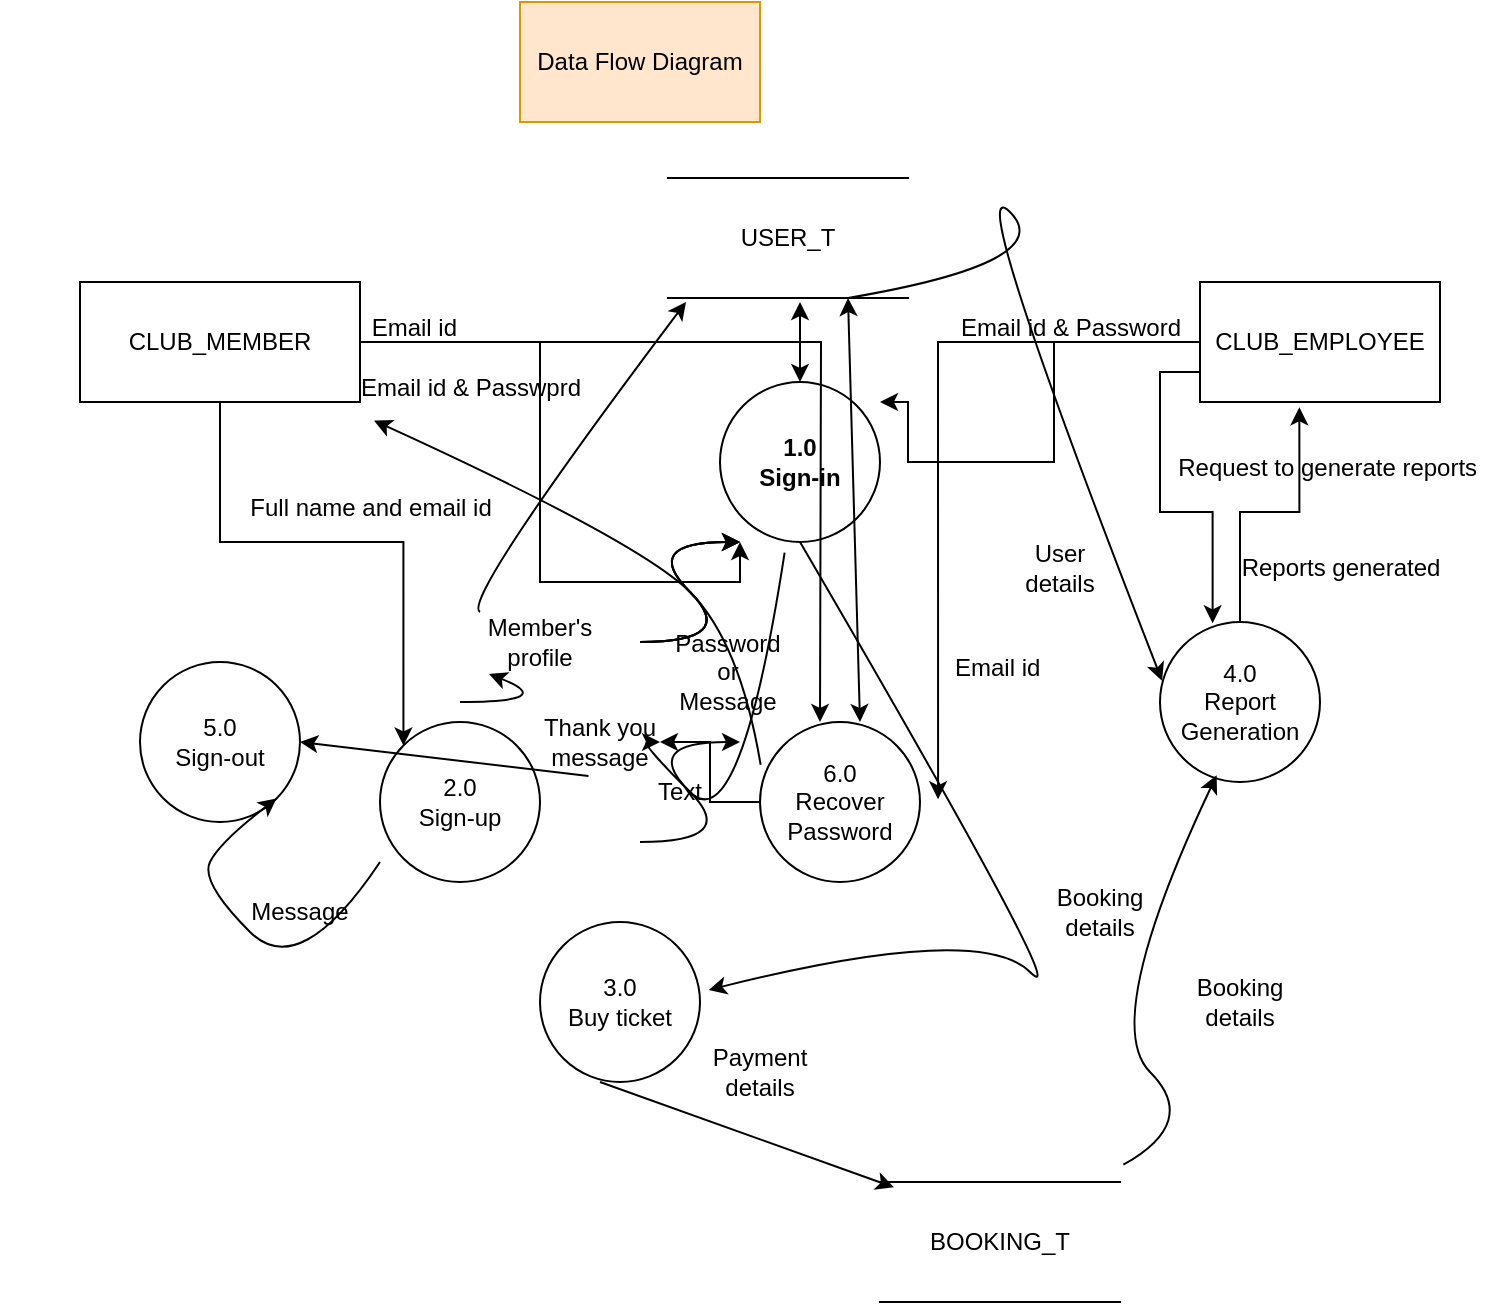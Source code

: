 <mxfile version="24.2.5" type="device">
  <diagram id="C5RBs43oDa-KdzZeNtuy" name="Page-1">
    <mxGraphModel dx="1621" dy="420" grid="1" gridSize="10" guides="1" tooltips="1" connect="1" arrows="1" fold="1" page="1" pageScale="1" pageWidth="827" pageHeight="1169" math="0" shadow="0">
      <root>
        <mxCell id="WIyWlLk6GJQsqaUBKTNV-0" />
        <mxCell id="WIyWlLk6GJQsqaUBKTNV-1" parent="WIyWlLk6GJQsqaUBKTNV-0" />
        <mxCell id="GMdwDhVzFPaifTt8WV54-0" value="&lt;b&gt;1.0&lt;/b&gt;&lt;div&gt;&lt;b&gt;Sign-in&lt;/b&gt;&lt;/div&gt;" style="ellipse;whiteSpace=wrap;html=1;aspect=fixed;" parent="WIyWlLk6GJQsqaUBKTNV-1" vertex="1">
          <mxGeometry x="320" y="320" width="80" height="80" as="geometry" />
        </mxCell>
        <mxCell id="GMdwDhVzFPaifTt8WV54-1" value="2.0&lt;div&gt;Sign-up&lt;/div&gt;" style="ellipse;whiteSpace=wrap;html=1;aspect=fixed;" parent="WIyWlLk6GJQsqaUBKTNV-1" vertex="1">
          <mxGeometry x="150" y="490" width="80" height="80" as="geometry" />
        </mxCell>
        <mxCell id="GMdwDhVzFPaifTt8WV54-2" value="3.0&lt;div&gt;Buy ticket&lt;/div&gt;" style="ellipse;whiteSpace=wrap;html=1;aspect=fixed;" parent="WIyWlLk6GJQsqaUBKTNV-1" vertex="1">
          <mxGeometry x="230" y="590" width="80" height="80" as="geometry" />
        </mxCell>
        <mxCell id="GMdwDhVzFPaifTt8WV54-3" value="4.0&lt;div&gt;Report Generation&lt;/div&gt;" style="ellipse;whiteSpace=wrap;html=1;aspect=fixed;" parent="WIyWlLk6GJQsqaUBKTNV-1" vertex="1">
          <mxGeometry x="540" y="440" width="80" height="80" as="geometry" />
        </mxCell>
        <mxCell id="GMdwDhVzFPaifTt8WV54-4" value="5.0&lt;div&gt;Sign-out&lt;/div&gt;" style="ellipse;whiteSpace=wrap;html=1;aspect=fixed;" parent="WIyWlLk6GJQsqaUBKTNV-1" vertex="1">
          <mxGeometry x="30" y="460" width="80" height="80" as="geometry" />
        </mxCell>
        <mxCell id="GMdwDhVzFPaifTt8WV54-5" value="Data Flow Diagram" style="rounded=0;whiteSpace=wrap;html=1;fillColor=#ffe6cc;strokeColor=#d79b00;" parent="WIyWlLk6GJQsqaUBKTNV-1" vertex="1">
          <mxGeometry x="220" y="130" width="120" height="60" as="geometry" />
        </mxCell>
        <mxCell id="GMdwDhVzFPaifTt8WV54-22" style="edgeStyle=orthogonalEdgeStyle;rounded=0;orthogonalLoop=1;jettySize=auto;html=1;exitX=0.5;exitY=1;exitDx=0;exitDy=0;entryX=0;entryY=0;entryDx=0;entryDy=0;" parent="WIyWlLk6GJQsqaUBKTNV-1" source="GMdwDhVzFPaifTt8WV54-6" target="GMdwDhVzFPaifTt8WV54-1" edge="1">
          <mxGeometry relative="1" as="geometry">
            <Array as="points">
              <mxPoint x="80" y="400" />
              <mxPoint x="242" y="400" />
            </Array>
          </mxGeometry>
        </mxCell>
        <mxCell id="GMdwDhVzFPaifTt8WV54-38" style="edgeStyle=orthogonalEdgeStyle;rounded=0;orthogonalLoop=1;jettySize=auto;html=1;" parent="WIyWlLk6GJQsqaUBKTNV-1" source="GMdwDhVzFPaifTt8WV54-6" edge="1">
          <mxGeometry relative="1" as="geometry">
            <mxPoint x="370" y="490" as="targetPoint" />
          </mxGeometry>
        </mxCell>
        <mxCell id="GMdwDhVzFPaifTt8WV54-6" value="CLUB_MEMBER" style="rounded=0;whiteSpace=wrap;html=1;" parent="WIyWlLk6GJQsqaUBKTNV-1" vertex="1">
          <mxGeometry y="270" width="140" height="60" as="geometry" />
        </mxCell>
        <mxCell id="GMdwDhVzFPaifTt8WV54-7" value="CLUB_EMPLOYEE" style="rounded=0;whiteSpace=wrap;html=1;" parent="WIyWlLk6GJQsqaUBKTNV-1" vertex="1">
          <mxGeometry x="560" y="270" width="120" height="60" as="geometry" />
        </mxCell>
        <mxCell id="GMdwDhVzFPaifTt8WV54-11" style="edgeStyle=orthogonalEdgeStyle;rounded=0;orthogonalLoop=1;jettySize=auto;html=1;exitX=1;exitY=0.5;exitDx=0;exitDy=0;entryX=0.125;entryY=1;entryDx=0;entryDy=0;entryPerimeter=0;" parent="WIyWlLk6GJQsqaUBKTNV-1" source="GMdwDhVzFPaifTt8WV54-6" target="GMdwDhVzFPaifTt8WV54-0" edge="1">
          <mxGeometry relative="1" as="geometry" />
        </mxCell>
        <mxCell id="GMdwDhVzFPaifTt8WV54-12" style="edgeStyle=orthogonalEdgeStyle;rounded=0;orthogonalLoop=1;jettySize=auto;html=1;exitX=0;exitY=0.5;exitDx=0;exitDy=0;entryX=1;entryY=0.125;entryDx=0;entryDy=0;entryPerimeter=0;" parent="WIyWlLk6GJQsqaUBKTNV-1" source="GMdwDhVzFPaifTt8WV54-7" target="GMdwDhVzFPaifTt8WV54-0" edge="1">
          <mxGeometry relative="1" as="geometry">
            <Array as="points">
              <mxPoint x="487" y="300" />
              <mxPoint x="487" y="360" />
              <mxPoint x="414" y="360" />
            </Array>
          </mxGeometry>
        </mxCell>
        <mxCell id="GMdwDhVzFPaifTt8WV54-13" value="Email id &amp;amp; Password" style="text;html=1;align=center;verticalAlign=middle;resizable=0;points=[];autosize=1;strokeColor=none;fillColor=none;" parent="WIyWlLk6GJQsqaUBKTNV-1" vertex="1">
          <mxGeometry x="430" y="278" width="130" height="30" as="geometry" />
        </mxCell>
        <mxCell id="GMdwDhVzFPaifTt8WV54-15" value="Email id &amp;amp; Passwprd" style="text;html=1;align=center;verticalAlign=middle;resizable=0;points=[];autosize=1;strokeColor=none;fillColor=none;" parent="WIyWlLk6GJQsqaUBKTNV-1" vertex="1">
          <mxGeometry x="130" y="308" width="130" height="30" as="geometry" />
        </mxCell>
        <mxCell id="GMdwDhVzFPaifTt8WV54-17" value="USER_T" style="shape=partialRectangle;whiteSpace=wrap;html=1;left=0;right=0;fillColor=none;" parent="WIyWlLk6GJQsqaUBKTNV-1" vertex="1">
          <mxGeometry x="294" y="218" width="120" height="60" as="geometry" />
        </mxCell>
        <mxCell id="GMdwDhVzFPaifTt8WV54-20" value="" style="endArrow=classic;startArrow=classic;html=1;rounded=0;exitX=0.5;exitY=0;exitDx=0;exitDy=0;" parent="WIyWlLk6GJQsqaUBKTNV-1" source="GMdwDhVzFPaifTt8WV54-0" edge="1">
          <mxGeometry width="50" height="50" relative="1" as="geometry">
            <mxPoint x="310" y="330" as="sourcePoint" />
            <mxPoint x="360" y="280" as="targetPoint" />
          </mxGeometry>
        </mxCell>
        <mxCell id="GMdwDhVzFPaifTt8WV54-24" value="&amp;nbsp; &amp;nbsp; &amp;nbsp; &amp;nbsp; &amp;nbsp; &amp;nbsp; &amp;nbsp; &amp;nbsp; &amp;nbsp; &amp;nbsp; &amp;nbsp; &amp;nbsp; &amp;nbsp; &amp;nbsp; &amp;nbsp; &amp;nbsp; &amp;nbsp; Full name and email id&amp;nbsp;" style="text;html=1;align=center;verticalAlign=middle;resizable=0;points=[];autosize=1;strokeColor=none;fillColor=none;" parent="WIyWlLk6GJQsqaUBKTNV-1" vertex="1">
          <mxGeometry x="-40" y="368" width="260" height="30" as="geometry" />
        </mxCell>
        <mxCell id="GMdwDhVzFPaifTt8WV54-27" style="edgeStyle=orthogonalEdgeStyle;rounded=0;orthogonalLoop=1;jettySize=auto;html=1;exitX=0;exitY=0.75;exitDx=0;exitDy=0;entryX=0.329;entryY=0.008;entryDx=0;entryDy=0;entryPerimeter=0;" parent="WIyWlLk6GJQsqaUBKTNV-1" source="GMdwDhVzFPaifTt8WV54-7" target="GMdwDhVzFPaifTt8WV54-3" edge="1">
          <mxGeometry relative="1" as="geometry" />
        </mxCell>
        <mxCell id="GMdwDhVzFPaifTt8WV54-29" value="&amp;nbsp; &amp;nbsp; &amp;nbsp; &amp;nbsp; &amp;nbsp; &amp;nbsp; &amp;nbsp; &amp;nbsp; &amp;nbsp; &amp;nbsp; &amp;nbsp; &amp;nbsp; &amp;nbsp; &amp;nbsp; &amp;nbsp; &amp;nbsp; &amp;nbsp; &amp;nbsp; &amp;nbsp; &amp;nbsp; &amp;nbsp; &amp;nbsp; Request to generate reports" style="text;html=1;align=center;verticalAlign=middle;resizable=0;points=[];autosize=1;strokeColor=none;fillColor=none;" parent="WIyWlLk6GJQsqaUBKTNV-1" vertex="1">
          <mxGeometry x="390" y="348" width="320" height="30" as="geometry" />
        </mxCell>
        <mxCell id="GMdwDhVzFPaifTt8WV54-31" style="edgeStyle=orthogonalEdgeStyle;rounded=0;orthogonalLoop=1;jettySize=auto;html=1;entryX=0.414;entryY=1.044;entryDx=0;entryDy=0;entryPerimeter=0;" parent="WIyWlLk6GJQsqaUBKTNV-1" source="GMdwDhVzFPaifTt8WV54-3" target="GMdwDhVzFPaifTt8WV54-7" edge="1">
          <mxGeometry relative="1" as="geometry" />
        </mxCell>
        <mxCell id="GMdwDhVzFPaifTt8WV54-33" value="&amp;nbsp; &amp;nbsp; &amp;nbsp; &amp;nbsp; &amp;nbsp; &amp;nbsp; &amp;nbsp; &amp;nbsp; &amp;nbsp; &amp;nbsp; &amp;nbsp; &amp;nbsp; Reports generated" style="text;html=1;align=center;verticalAlign=middle;resizable=0;points=[];autosize=1;strokeColor=none;fillColor=none;" parent="WIyWlLk6GJQsqaUBKTNV-1" vertex="1">
          <mxGeometry x="490" y="398" width="200" height="30" as="geometry" />
        </mxCell>
        <mxCell id="aHzBDR36krNsFvrZUcv5-12" value="" style="edgeStyle=orthogonalEdgeStyle;rounded=0;orthogonalLoop=1;jettySize=auto;html=1;" edge="1" parent="WIyWlLk6GJQsqaUBKTNV-1" source="GMdwDhVzFPaifTt8WV54-34" target="aHzBDR36krNsFvrZUcv5-7">
          <mxGeometry relative="1" as="geometry" />
        </mxCell>
        <mxCell id="GMdwDhVzFPaifTt8WV54-34" value="6.0&lt;div&gt;Recover Password&lt;/div&gt;" style="ellipse;whiteSpace=wrap;html=1;aspect=fixed;" parent="WIyWlLk6GJQsqaUBKTNV-1" vertex="1">
          <mxGeometry x="340" y="490" width="80" height="80" as="geometry" />
        </mxCell>
        <mxCell id="GMdwDhVzFPaifTt8WV54-44" style="edgeStyle=orthogonalEdgeStyle;rounded=0;orthogonalLoop=1;jettySize=auto;html=1;entryX=1.113;entryY=0.483;entryDx=0;entryDy=0;entryPerimeter=0;" parent="WIyWlLk6GJQsqaUBKTNV-1" source="GMdwDhVzFPaifTt8WV54-7" target="GMdwDhVzFPaifTt8WV54-34" edge="1">
          <mxGeometry relative="1" as="geometry" />
        </mxCell>
        <mxCell id="GMdwDhVzFPaifTt8WV54-48" value="&amp;nbsp; &amp;nbsp; &amp;nbsp;Email id" style="text;html=1;align=center;verticalAlign=middle;resizable=0;points=[];autosize=1;strokeColor=none;fillColor=none;" parent="WIyWlLk6GJQsqaUBKTNV-1" vertex="1">
          <mxGeometry x="410" y="448" width="80" height="30" as="geometry" />
        </mxCell>
        <mxCell id="GMdwDhVzFPaifTt8WV54-50" value="&amp;nbsp; &amp;nbsp; Email id" style="text;html=1;align=center;verticalAlign=middle;resizable=0;points=[];autosize=1;strokeColor=none;fillColor=none;" parent="WIyWlLk6GJQsqaUBKTNV-1" vertex="1">
          <mxGeometry x="120" y="278" width="80" height="30" as="geometry" />
        </mxCell>
        <mxCell id="GMdwDhVzFPaifTt8WV54-52" value="" style="endArrow=classic;startArrow=classic;html=1;rounded=0;entryX=0.75;entryY=1;entryDx=0;entryDy=0;" parent="WIyWlLk6GJQsqaUBKTNV-1" target="GMdwDhVzFPaifTt8WV54-17" edge="1">
          <mxGeometry width="50" height="50" relative="1" as="geometry">
            <mxPoint x="390" y="490" as="sourcePoint" />
            <mxPoint x="440" y="440" as="targetPoint" />
          </mxGeometry>
        </mxCell>
        <mxCell id="tLHYrHFUuZJx9oW4tnqB-0" value="" style="curved=1;endArrow=classic;html=1;rounded=0;exitX=0.004;exitY=0.267;exitDx=0;exitDy=0;exitPerimeter=0;entryX=0.131;entryY=1.044;entryDx=0;entryDy=0;entryPerimeter=0;" parent="WIyWlLk6GJQsqaUBKTNV-1" source="GMdwDhVzFPaifTt8WV54-34" target="GMdwDhVzFPaifTt8WV54-15" edge="1">
          <mxGeometry width="50" height="50" relative="1" as="geometry">
            <mxPoint x="280" y="450" as="sourcePoint" />
            <mxPoint x="330" y="400" as="targetPoint" />
            <Array as="points">
              <mxPoint x="330" y="450" />
              <mxPoint x="280" y="400" />
            </Array>
          </mxGeometry>
        </mxCell>
        <mxCell id="tLHYrHFUuZJx9oW4tnqB-1" value="Password or Message" style="text;html=1;align=center;verticalAlign=middle;whiteSpace=wrap;rounded=0;" parent="WIyWlLk6GJQsqaUBKTNV-1" vertex="1">
          <mxGeometry x="294" y="450" width="60" height="30" as="geometry" />
        </mxCell>
        <mxCell id="tLHYrHFUuZJx9oW4tnqB-3" value="" style="curved=1;endArrow=classic;html=1;rounded=0;entryX=0.075;entryY=1.033;entryDx=0;entryDy=0;entryPerimeter=0;" parent="WIyWlLk6GJQsqaUBKTNV-1" target="GMdwDhVzFPaifTt8WV54-17" edge="1" source="aHzBDR36krNsFvrZUcv5-1">
          <mxGeometry width="50" height="50" relative="1" as="geometry">
            <mxPoint x="190" y="480" as="sourcePoint" />
            <mxPoint x="216.84" y="366" as="targetPoint" />
            <Array as="points">
              <mxPoint x="190" y="430" />
            </Array>
          </mxGeometry>
        </mxCell>
        <mxCell id="aHzBDR36krNsFvrZUcv5-0" value="" style="curved=1;endArrow=classic;html=1;rounded=0;entryX=0.075;entryY=1.033;entryDx=0;entryDy=0;entryPerimeter=0;" edge="1" parent="WIyWlLk6GJQsqaUBKTNV-1" target="aHzBDR36krNsFvrZUcv5-1">
          <mxGeometry width="50" height="50" relative="1" as="geometry">
            <mxPoint x="190" y="480" as="sourcePoint" />
            <mxPoint x="303" y="280" as="targetPoint" />
            <Array as="points">
              <mxPoint x="240" y="480" />
            </Array>
          </mxGeometry>
        </mxCell>
        <mxCell id="aHzBDR36krNsFvrZUcv5-1" value="Member&#39;s profile" style="text;html=1;align=center;verticalAlign=middle;whiteSpace=wrap;rounded=0;" vertex="1" parent="WIyWlLk6GJQsqaUBKTNV-1">
          <mxGeometry x="200" y="435" width="60" height="30" as="geometry" />
        </mxCell>
        <mxCell id="aHzBDR36krNsFvrZUcv5-2" value="" style="curved=1;endArrow=classic;html=1;rounded=0;" edge="1" parent="WIyWlLk6GJQsqaUBKTNV-1">
          <mxGeometry width="50" height="50" relative="1" as="geometry">
            <mxPoint x="280" y="450" as="sourcePoint" />
            <mxPoint x="330" y="400" as="targetPoint" />
            <Array as="points">
              <mxPoint x="330" y="450" />
              <mxPoint x="280" y="400" />
            </Array>
          </mxGeometry>
        </mxCell>
        <mxCell id="aHzBDR36krNsFvrZUcv5-3" value="" style="curved=1;endArrow=classic;html=1;rounded=0;" edge="1" parent="WIyWlLk6GJQsqaUBKTNV-1">
          <mxGeometry width="50" height="50" relative="1" as="geometry">
            <mxPoint x="280" y="450" as="sourcePoint" />
            <mxPoint x="330" y="400" as="targetPoint" />
            <Array as="points">
              <mxPoint x="330" y="450" />
              <mxPoint x="280" y="400" />
            </Array>
          </mxGeometry>
        </mxCell>
        <mxCell id="aHzBDR36krNsFvrZUcv5-4" value="" style="curved=1;endArrow=classic;html=1;rounded=0;exitX=0;exitY=0.875;exitDx=0;exitDy=0;exitPerimeter=0;entryX=1;entryY=1;entryDx=0;entryDy=0;" edge="1" parent="WIyWlLk6GJQsqaUBKTNV-1" source="GMdwDhVzFPaifTt8WV54-1" target="GMdwDhVzFPaifTt8WV54-4">
          <mxGeometry width="50" height="50" relative="1" as="geometry">
            <mxPoint x="60" y="620" as="sourcePoint" />
            <mxPoint x="110" y="570" as="targetPoint" />
            <Array as="points">
              <mxPoint x="110" y="620" />
              <mxPoint x="60" y="570" />
              <mxPoint x="70" y="550" />
            </Array>
          </mxGeometry>
        </mxCell>
        <mxCell id="aHzBDR36krNsFvrZUcv5-5" value="" style="curved=1;endArrow=classic;html=1;rounded=0;exitX=0.404;exitY=1.067;exitDx=0;exitDy=0;exitPerimeter=0;entryX=1;entryY=0.5;entryDx=0;entryDy=0;" edge="1" parent="WIyWlLk6GJQsqaUBKTNV-1" source="aHzBDR36krNsFvrZUcv5-7" target="GMdwDhVzFPaifTt8WV54-4">
          <mxGeometry width="50" height="50" relative="1" as="geometry">
            <mxPoint x="280" y="550" as="sourcePoint" />
            <mxPoint x="330" y="500" as="targetPoint" />
            <Array as="points" />
          </mxGeometry>
        </mxCell>
        <mxCell id="aHzBDR36krNsFvrZUcv5-6" value="" style="curved=1;endArrow=classic;html=1;rounded=0;exitX=0.404;exitY=1.067;exitDx=0;exitDy=0;exitPerimeter=0;entryX=1;entryY=0.5;entryDx=0;entryDy=0;" edge="1" parent="WIyWlLk6GJQsqaUBKTNV-1" source="GMdwDhVzFPaifTt8WV54-0" target="aHzBDR36krNsFvrZUcv5-7">
          <mxGeometry width="50" height="50" relative="1" as="geometry">
            <mxPoint x="352" y="405" as="sourcePoint" />
            <mxPoint x="110" y="500" as="targetPoint" />
            <Array as="points">
              <mxPoint x="330" y="550" />
              <mxPoint x="280" y="500" />
            </Array>
          </mxGeometry>
        </mxCell>
        <mxCell id="aHzBDR36krNsFvrZUcv5-7" value="Thank you message" style="text;html=1;align=center;verticalAlign=middle;whiteSpace=wrap;rounded=0;" vertex="1" parent="WIyWlLk6GJQsqaUBKTNV-1">
          <mxGeometry x="230" y="485" width="60" height="30" as="geometry" />
        </mxCell>
        <mxCell id="aHzBDR36krNsFvrZUcv5-8" value="Message" style="text;html=1;align=center;verticalAlign=middle;whiteSpace=wrap;rounded=0;" vertex="1" parent="WIyWlLk6GJQsqaUBKTNV-1">
          <mxGeometry x="80" y="570" width="60" height="30" as="geometry" />
        </mxCell>
        <mxCell id="aHzBDR36krNsFvrZUcv5-10" value="" style="curved=1;endArrow=classic;html=1;rounded=0;" edge="1" parent="WIyWlLk6GJQsqaUBKTNV-1">
          <mxGeometry width="50" height="50" relative="1" as="geometry">
            <mxPoint x="280" y="550" as="sourcePoint" />
            <mxPoint x="330" y="500" as="targetPoint" />
            <Array as="points">
              <mxPoint x="330" y="550" />
              <mxPoint x="280" y="500" />
            </Array>
          </mxGeometry>
        </mxCell>
        <mxCell id="aHzBDR36krNsFvrZUcv5-13" value="" style="curved=1;endArrow=classic;html=1;rounded=0;exitX=0.5;exitY=1;exitDx=0;exitDy=0;entryX=1.054;entryY=0.425;entryDx=0;entryDy=0;entryPerimeter=0;" edge="1" parent="WIyWlLk6GJQsqaUBKTNV-1" source="GMdwDhVzFPaifTt8WV54-0" target="GMdwDhVzFPaifTt8WV54-2">
          <mxGeometry width="50" height="50" relative="1" as="geometry">
            <mxPoint x="450" y="640" as="sourcePoint" />
            <mxPoint x="500" y="590" as="targetPoint" />
            <Array as="points">
              <mxPoint x="500" y="640" />
              <mxPoint x="450" y="590" />
            </Array>
          </mxGeometry>
        </mxCell>
        <mxCell id="aHzBDR36krNsFvrZUcv5-14" value="Text" style="text;html=1;align=center;verticalAlign=middle;whiteSpace=wrap;rounded=0;" vertex="1" parent="WIyWlLk6GJQsqaUBKTNV-1">
          <mxGeometry x="270" y="510" width="60" height="30" as="geometry" />
        </mxCell>
        <mxCell id="aHzBDR36krNsFvrZUcv5-17" value="Booking details" style="text;html=1;align=center;verticalAlign=middle;whiteSpace=wrap;rounded=0;" vertex="1" parent="WIyWlLk6GJQsqaUBKTNV-1">
          <mxGeometry x="480" y="570" width="60" height="30" as="geometry" />
        </mxCell>
        <mxCell id="aHzBDR36krNsFvrZUcv5-18" value="BOOKING_T" style="shape=partialRectangle;whiteSpace=wrap;html=1;left=0;right=0;fillColor=none;" vertex="1" parent="WIyWlLk6GJQsqaUBKTNV-1">
          <mxGeometry x="400" y="720" width="120" height="60" as="geometry" />
        </mxCell>
        <mxCell id="aHzBDR36krNsFvrZUcv5-20" value="" style="endArrow=classic;html=1;rounded=0;entryX=0.058;entryY=0.044;entryDx=0;entryDy=0;entryPerimeter=0;" edge="1" parent="WIyWlLk6GJQsqaUBKTNV-1" target="aHzBDR36krNsFvrZUcv5-18">
          <mxGeometry width="50" height="50" relative="1" as="geometry">
            <mxPoint x="260" y="670" as="sourcePoint" />
            <mxPoint x="300" y="710" as="targetPoint" />
          </mxGeometry>
        </mxCell>
        <mxCell id="aHzBDR36krNsFvrZUcv5-21" value="Payment details" style="text;html=1;align=center;verticalAlign=middle;whiteSpace=wrap;rounded=0;" vertex="1" parent="WIyWlLk6GJQsqaUBKTNV-1">
          <mxGeometry x="310" y="650" width="60" height="30" as="geometry" />
        </mxCell>
        <mxCell id="aHzBDR36krNsFvrZUcv5-22" value="" style="curved=1;endArrow=classic;html=1;rounded=0;" edge="1" parent="WIyWlLk6GJQsqaUBKTNV-1">
          <mxGeometry width="50" height="50" relative="1" as="geometry">
            <mxPoint x="280" y="450" as="sourcePoint" />
            <mxPoint x="330" y="400" as="targetPoint" />
            <Array as="points">
              <mxPoint x="330" y="450" />
              <mxPoint x="280" y="400" />
            </Array>
          </mxGeometry>
        </mxCell>
        <mxCell id="aHzBDR36krNsFvrZUcv5-23" value="" style="curved=1;endArrow=classic;html=1;rounded=0;exitX=0.75;exitY=1;exitDx=0;exitDy=0;entryX=0.013;entryY=0.367;entryDx=0;entryDy=0;entryPerimeter=0;" edge="1" parent="WIyWlLk6GJQsqaUBKTNV-1" source="GMdwDhVzFPaifTt8WV54-17" target="GMdwDhVzFPaifTt8WV54-3">
          <mxGeometry width="50" height="50" relative="1" as="geometry">
            <mxPoint x="440" y="260" as="sourcePoint" />
            <mxPoint x="490" y="210" as="targetPoint" />
            <Array as="points">
              <mxPoint x="490" y="260" />
              <mxPoint x="440" y="210" />
            </Array>
          </mxGeometry>
        </mxCell>
        <mxCell id="aHzBDR36krNsFvrZUcv5-24" value="" style="curved=1;endArrow=classic;html=1;rounded=0;entryX=0.354;entryY=0.958;entryDx=0;entryDy=0;entryPerimeter=0;exitX=1.014;exitY=-0.144;exitDx=0;exitDy=0;exitPerimeter=0;" edge="1" parent="WIyWlLk6GJQsqaUBKTNV-1" source="aHzBDR36krNsFvrZUcv5-18" target="GMdwDhVzFPaifTt8WV54-3">
          <mxGeometry width="50" height="50" relative="1" as="geometry">
            <mxPoint x="510" y="690" as="sourcePoint" />
            <mxPoint x="560" y="640" as="targetPoint" />
            <Array as="points">
              <mxPoint x="560" y="690" />
              <mxPoint x="510" y="640" />
            </Array>
          </mxGeometry>
        </mxCell>
        <mxCell id="aHzBDR36krNsFvrZUcv5-25" value="Booking details" style="text;html=1;align=center;verticalAlign=middle;whiteSpace=wrap;rounded=0;" vertex="1" parent="WIyWlLk6GJQsqaUBKTNV-1">
          <mxGeometry x="550" y="615" width="60" height="30" as="geometry" />
        </mxCell>
        <mxCell id="aHzBDR36krNsFvrZUcv5-28" value="User details" style="text;html=1;align=center;verticalAlign=middle;whiteSpace=wrap;rounded=0;" vertex="1" parent="WIyWlLk6GJQsqaUBKTNV-1">
          <mxGeometry x="460" y="398" width="60" height="30" as="geometry" />
        </mxCell>
      </root>
    </mxGraphModel>
  </diagram>
</mxfile>
